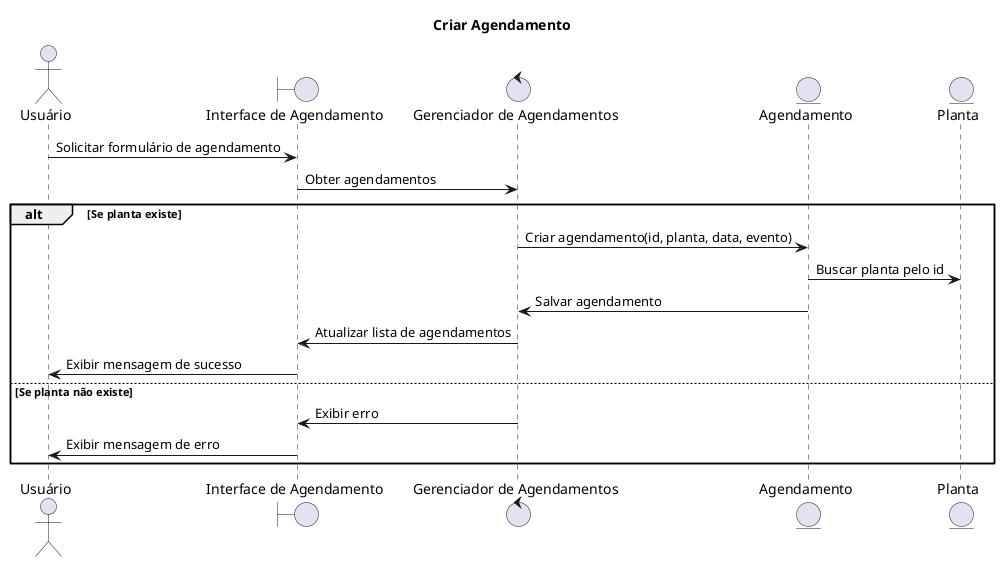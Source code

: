 @startuml Diagrama_Sequencia_1

title Criar Agendamento

actor foo1 as "Usuário"
boundary foo2 as "Interface de Agendamento"
control foo3 as "Gerenciador de Agendamentos"
entity foo4 as "Agendamento"
entity foo5 as "Planta"

foo1 -> foo2 : Solicitar formulário de agendamento
foo2 -> foo3 : Obter agendamentos

alt Se planta existe

    foo3 -> foo4 : Criar agendamento(id, planta, data, evento)
    foo4 -> foo5 : Buscar planta pelo id
    foo4 -> foo3 : Salvar agendamento
    foo3 -> foo2 : Atualizar lista de agendamentos
    foo2 -> foo1 : Exibir mensagem de sucesso

else Se planta não existe

    foo3 -> foo2 : Exibir erro
    foo2 -> foo1 : Exibir mensagem de erro

end
@enduml


